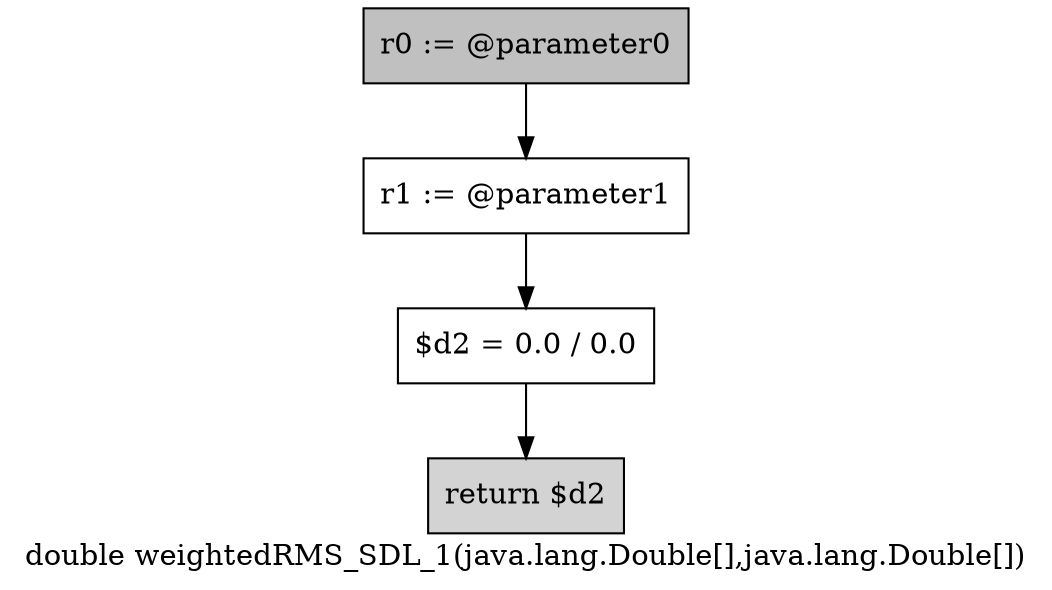 digraph "double weightedRMS_SDL_1(java.lang.Double[],java.lang.Double[])" {
    label="double weightedRMS_SDL_1(java.lang.Double[],java.lang.Double[])";
    node [shape=box];
    "0" [style=filled,fillcolor=gray,label="r0 := @parameter0",];
    "1" [label="r1 := @parameter1",];
    "0"->"1";
    "2" [label="$d2 = 0.0 / 0.0",];
    "1"->"2";
    "3" [style=filled,fillcolor=lightgray,label="return $d2",];
    "2"->"3";
}
